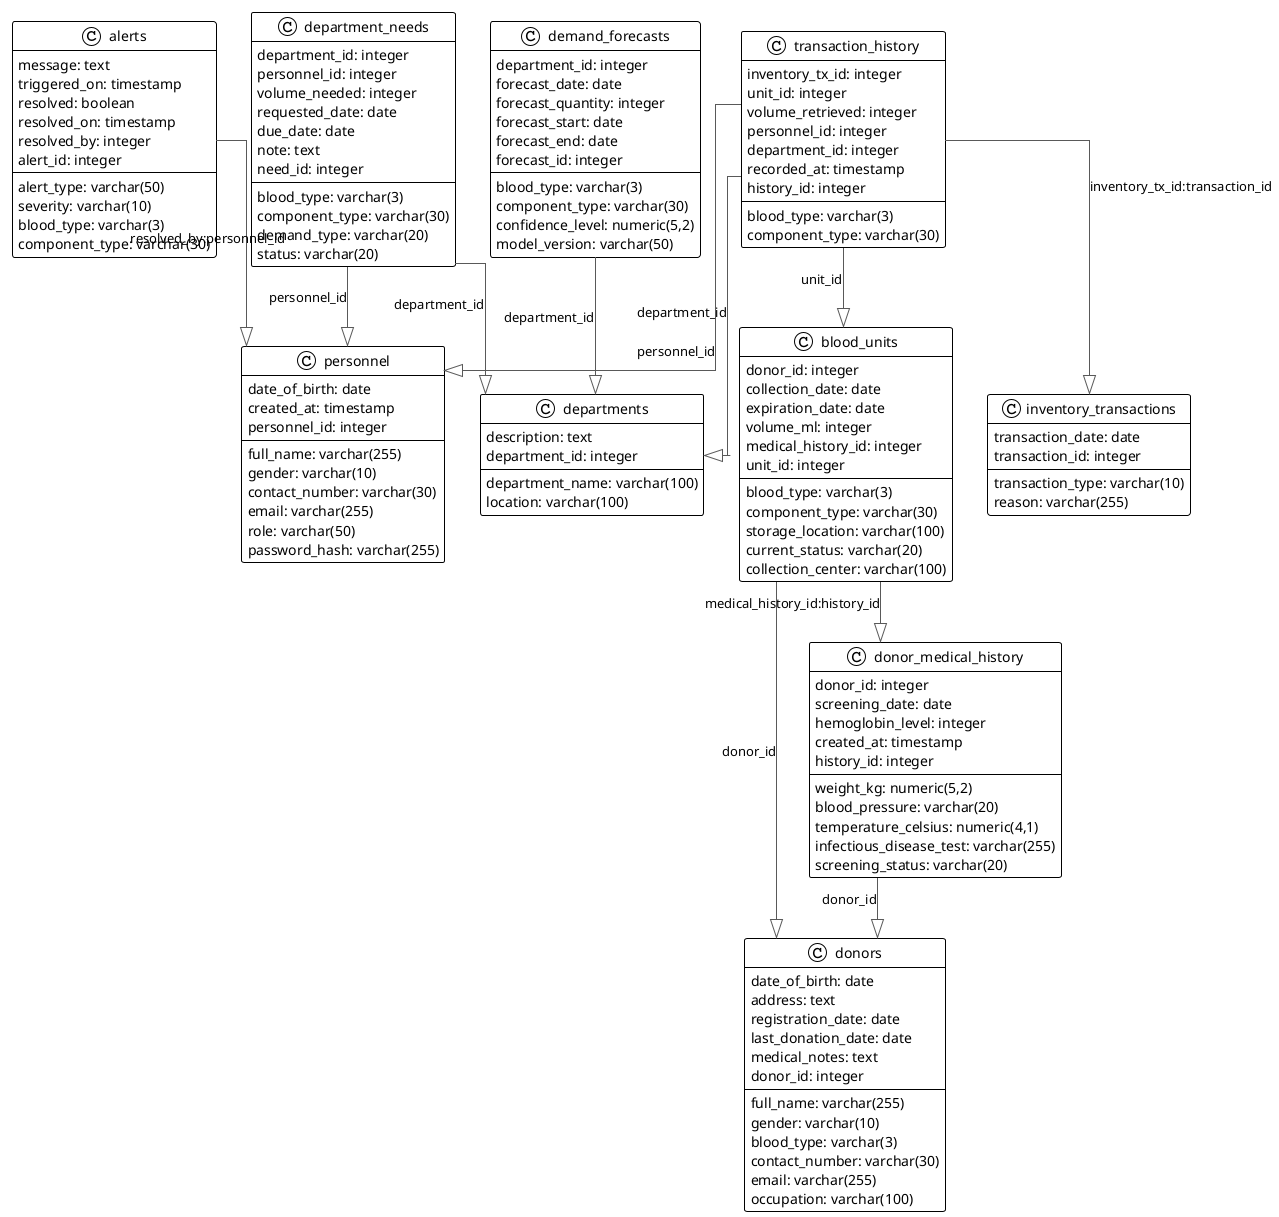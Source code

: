 @startuml

!theme plain
top to bottom direction
skinparam linetype ortho

class alerts {
   alert_type: varchar(50)
   severity: varchar(10)
   blood_type: varchar(3)
   component_type: varchar(30)
   message: text
   triggered_on: timestamp
   resolved: boolean
   resolved_on: timestamp
   resolved_by: integer
   alert_id: integer
}
class blood_units {
   donor_id: integer
   collection_date: date
   expiration_date: date
   blood_type: varchar(3)
   volume_ml: integer
   component_type: varchar(30)
   storage_location: varchar(100)
   current_status: varchar(20)
   collection_center: varchar(100)
   medical_history_id: integer
   unit_id: integer
}
class demand_forecasts {
   department_id: integer
   blood_type: varchar(3)
   component_type: varchar(30)
   forecast_date: date
   forecast_quantity: integer
   forecast_start: date
   forecast_end: date
   confidence_level: numeric(5,2)
   model_version: varchar(50)
   forecast_id: integer
}
class department_needs {
   department_id: integer
   personnel_id: integer
   blood_type: varchar(3)
   component_type: varchar(30)
   volume_needed: integer
   demand_type: varchar(20)
   requested_date: date
   due_date: date
   status: varchar(20)
   note: text
   need_id: integer
}
class departments {
   department_name: varchar(100)
   location: varchar(100)
   description: text
   department_id: integer
}
class donor_medical_history {
   donor_id: integer
   screening_date: date
   hemoglobin_level: integer
   weight_kg: numeric(5,2)
   blood_pressure: varchar(20)
   temperature_celsius: numeric(4,1)
   infectious_disease_test: varchar(255)
   screening_status: varchar(20)
   created_at: timestamp
   history_id: integer
}
class donors {
   full_name: varchar(255)
   gender: varchar(10)
   date_of_birth: date
   blood_type: varchar(3)
   contact_number: varchar(30)
   email: varchar(255)
   occupation: varchar(100)
   address: text
   registration_date: date
   last_donation_date: date
   medical_notes: text
   donor_id: integer
}
class inventory_transactions {
   transaction_type: varchar(10)
   transaction_date: date
   reason: varchar(255)
   transaction_id: integer
}
class personnel {
   full_name: varchar(255)
   gender: varchar(10)
   date_of_birth: date
   contact_number: varchar(30)
   email: varchar(255)
   role: varchar(50)
   password_hash: varchar(255)
   created_at: timestamp
   personnel_id: integer
}
class transaction_history {
   inventory_tx_id: integer
   unit_id: integer
   volume_retrieved: integer
   blood_type: varchar(3)
   component_type: varchar(30)
   personnel_id: integer
   department_id: integer
   recorded_at: timestamp
   history_id: integer
}

alerts                  -[#595959,plain]-^  personnel              : "resolved_by:personnel_id"
blood_units             -[#595959,plain]-^  donor_medical_history  : "medical_history_id:history_id"
blood_units             -[#595959,plain]-^  donors                 : "donor_id"
demand_forecasts        -[#595959,plain]-^  departments            : "department_id"
department_needs        -[#595959,plain]-^  departments            : "department_id"
department_needs        -[#595959,plain]-^  personnel              : "personnel_id"
donor_medical_history   -[#595959,plain]-^  donors                 : "donor_id"
transaction_history     -[#595959,plain]-^  blood_units            : "unit_id"
transaction_history     -[#595959,plain]-^  departments            : "department_id"
transaction_history     -[#595959,plain]-^  inventory_transactions : "inventory_tx_id:transaction_id"
transaction_history     -[#595959,plain]-^  personnel              : "personnel_id"
@enduml

